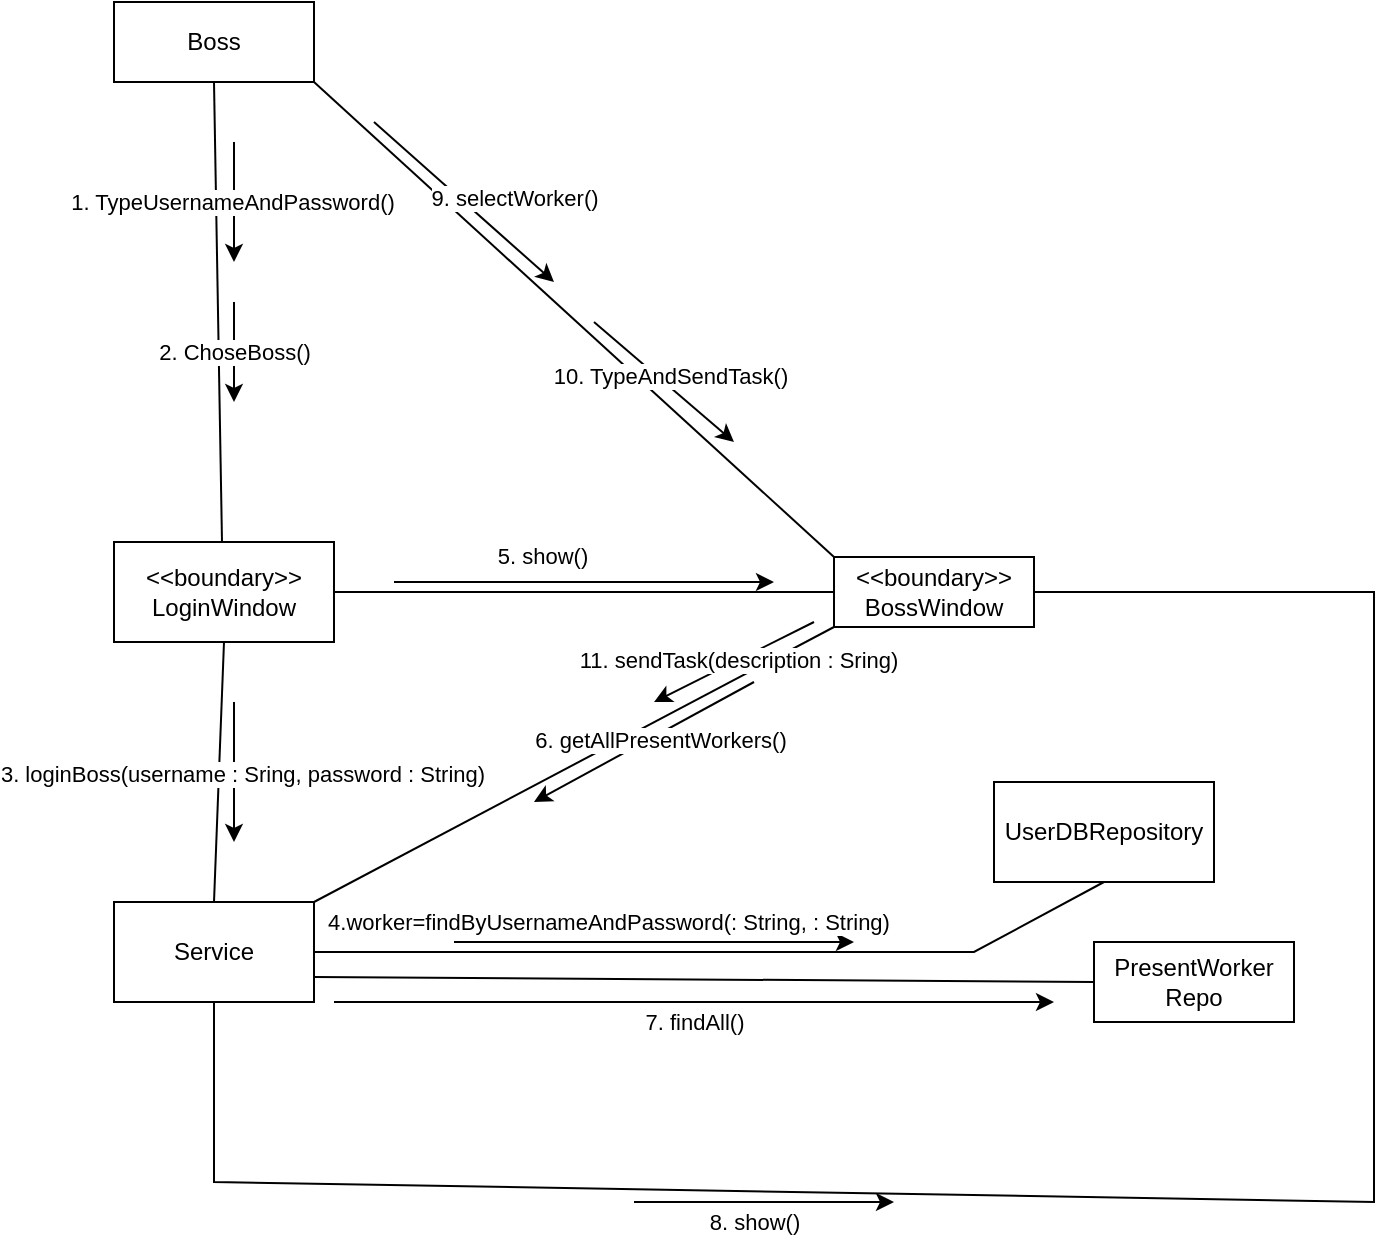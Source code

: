 <mxfile version="26.2.14">
  <diagram name="Page-1" id="c2RrNnLsDapVxzxUkUCF">
    <mxGraphModel dx="2063" dy="738" grid="1" gridSize="10" guides="1" tooltips="1" connect="1" arrows="1" fold="1" page="1" pageScale="1" pageWidth="850" pageHeight="1100" math="0" shadow="0">
      <root>
        <mxCell id="0" />
        <mxCell id="1" parent="0" />
        <mxCell id="Y9hDRSrSCaZQf4_mvHso-1" value="Boss" style="rounded=0;whiteSpace=wrap;html=1;" vertex="1" parent="1">
          <mxGeometry x="10" y="40" width="100" height="40" as="geometry" />
        </mxCell>
        <mxCell id="Y9hDRSrSCaZQf4_mvHso-2" value="" style="endArrow=none;html=1;rounded=0;entryX=0.5;entryY=1;entryDx=0;entryDy=0;" edge="1" parent="1" target="Y9hDRSrSCaZQf4_mvHso-1">
          <mxGeometry width="50" height="50" relative="1" as="geometry">
            <mxPoint x="64" y="310" as="sourcePoint" />
            <mxPoint x="450" y="340" as="targetPoint" />
          </mxGeometry>
        </mxCell>
        <mxCell id="Y9hDRSrSCaZQf4_mvHso-3" value="&lt;div&gt;&amp;lt;&amp;lt;boundary&amp;gt;&amp;gt;&lt;/div&gt;&lt;div&gt;LoginWindow&lt;/div&gt;" style="rounded=0;whiteSpace=wrap;html=1;" vertex="1" parent="1">
          <mxGeometry x="10" y="310" width="110" height="50" as="geometry" />
        </mxCell>
        <mxCell id="Y9hDRSrSCaZQf4_mvHso-4" value="" style="endArrow=classic;html=1;rounded=0;" edge="1" parent="1">
          <mxGeometry width="50" height="50" relative="1" as="geometry">
            <mxPoint x="70" y="110" as="sourcePoint" />
            <mxPoint x="70" y="170" as="targetPoint" />
          </mxGeometry>
        </mxCell>
        <mxCell id="Y9hDRSrSCaZQf4_mvHso-5" value="1. TypeUsernameAndPassword()" style="edgeLabel;html=1;align=center;verticalAlign=middle;resizable=0;points=[];" vertex="1" connectable="0" parent="Y9hDRSrSCaZQf4_mvHso-4">
          <mxGeometry relative="1" as="geometry">
            <mxPoint x="-1" as="offset" />
          </mxGeometry>
        </mxCell>
        <mxCell id="Y9hDRSrSCaZQf4_mvHso-6" value="" style="endArrow=classic;html=1;rounded=0;" edge="1" parent="1">
          <mxGeometry width="50" height="50" relative="1" as="geometry">
            <mxPoint x="70" y="190" as="sourcePoint" />
            <mxPoint x="70" y="240" as="targetPoint" />
          </mxGeometry>
        </mxCell>
        <mxCell id="Y9hDRSrSCaZQf4_mvHso-7" value="2. ChoseBoss()" style="edgeLabel;html=1;align=center;verticalAlign=middle;resizable=0;points=[];" vertex="1" connectable="0" parent="Y9hDRSrSCaZQf4_mvHso-6">
          <mxGeometry relative="1" as="geometry">
            <mxPoint as="offset" />
          </mxGeometry>
        </mxCell>
        <mxCell id="Y9hDRSrSCaZQf4_mvHso-8" value="Service" style="rounded=0;whiteSpace=wrap;html=1;" vertex="1" parent="1">
          <mxGeometry x="10" y="490" width="100" height="50" as="geometry" />
        </mxCell>
        <mxCell id="Y9hDRSrSCaZQf4_mvHso-9" value="" style="endArrow=none;html=1;rounded=0;entryX=0.5;entryY=1;entryDx=0;entryDy=0;exitX=0.5;exitY=0;exitDx=0;exitDy=0;" edge="1" parent="1" source="Y9hDRSrSCaZQf4_mvHso-8" target="Y9hDRSrSCaZQf4_mvHso-3">
          <mxGeometry width="50" height="50" relative="1" as="geometry">
            <mxPoint x="400" y="570" as="sourcePoint" />
            <mxPoint x="450" y="520" as="targetPoint" />
          </mxGeometry>
        </mxCell>
        <mxCell id="Y9hDRSrSCaZQf4_mvHso-10" value="" style="endArrow=classic;html=1;rounded=0;" edge="1" parent="1">
          <mxGeometry width="50" height="50" relative="1" as="geometry">
            <mxPoint x="70" y="390" as="sourcePoint" />
            <mxPoint x="70" y="460" as="targetPoint" />
          </mxGeometry>
        </mxCell>
        <mxCell id="Y9hDRSrSCaZQf4_mvHso-11" value="3. loginBoss(username : Sring, password : String)" style="edgeLabel;html=1;align=center;verticalAlign=middle;resizable=0;points=[];" vertex="1" connectable="0" parent="Y9hDRSrSCaZQf4_mvHso-10">
          <mxGeometry x="0.029" y="4" relative="1" as="geometry">
            <mxPoint as="offset" />
          </mxGeometry>
        </mxCell>
        <mxCell id="Y9hDRSrSCaZQf4_mvHso-12" value="UserDBRepository" style="rounded=0;whiteSpace=wrap;html=1;" vertex="1" parent="1">
          <mxGeometry x="450" y="430" width="110" height="50" as="geometry" />
        </mxCell>
        <mxCell id="Y9hDRSrSCaZQf4_mvHso-13" value="" style="endArrow=none;html=1;rounded=0;exitX=1;exitY=0.5;exitDx=0;exitDy=0;entryX=0.5;entryY=1;entryDx=0;entryDy=0;" edge="1" parent="1" source="Y9hDRSrSCaZQf4_mvHso-8" target="Y9hDRSrSCaZQf4_mvHso-12">
          <mxGeometry width="50" height="50" relative="1" as="geometry">
            <mxPoint x="400" y="470" as="sourcePoint" />
            <mxPoint x="450" y="420" as="targetPoint" />
            <Array as="points">
              <mxPoint x="440" y="515" />
            </Array>
          </mxGeometry>
        </mxCell>
        <mxCell id="Y9hDRSrSCaZQf4_mvHso-14" value="" style="endArrow=classic;html=1;rounded=0;" edge="1" parent="1">
          <mxGeometry width="50" height="50" relative="1" as="geometry">
            <mxPoint x="180" y="510" as="sourcePoint" />
            <mxPoint x="380" y="510" as="targetPoint" />
          </mxGeometry>
        </mxCell>
        <mxCell id="Y9hDRSrSCaZQf4_mvHso-15" value="4.worker=findByUsernameAndPassword(: String, : String)" style="edgeLabel;html=1;align=center;verticalAlign=middle;resizable=0;points=[];" vertex="1" connectable="0" parent="Y9hDRSrSCaZQf4_mvHso-14">
          <mxGeometry x="-0.23" y="-3" relative="1" as="geometry">
            <mxPoint y="-13" as="offset" />
          </mxGeometry>
        </mxCell>
        <mxCell id="Y9hDRSrSCaZQf4_mvHso-16" value="&lt;div&gt;PresentWorker&lt;/div&gt;&lt;div&gt;Repo&lt;/div&gt;" style="rounded=0;whiteSpace=wrap;html=1;" vertex="1" parent="1">
          <mxGeometry x="500" y="510" width="100" height="40" as="geometry" />
        </mxCell>
        <mxCell id="Y9hDRSrSCaZQf4_mvHso-17" value="" style="endArrow=none;html=1;rounded=0;exitX=1;exitY=0.75;exitDx=0;exitDy=0;entryX=0;entryY=0.5;entryDx=0;entryDy=0;" edge="1" parent="1" source="Y9hDRSrSCaZQf4_mvHso-8" target="Y9hDRSrSCaZQf4_mvHso-16">
          <mxGeometry width="50" height="50" relative="1" as="geometry">
            <mxPoint x="400" y="590" as="sourcePoint" />
            <mxPoint x="450" y="540" as="targetPoint" />
          </mxGeometry>
        </mxCell>
        <mxCell id="Y9hDRSrSCaZQf4_mvHso-18" value="" style="endArrow=classic;html=1;rounded=0;" edge="1" parent="1">
          <mxGeometry width="50" height="50" relative="1" as="geometry">
            <mxPoint x="120" y="540" as="sourcePoint" />
            <mxPoint x="480" y="540" as="targetPoint" />
          </mxGeometry>
        </mxCell>
        <mxCell id="Y9hDRSrSCaZQf4_mvHso-19" value="7. findAll()" style="edgeLabel;html=1;align=center;verticalAlign=middle;resizable=0;points=[];" vertex="1" connectable="0" parent="Y9hDRSrSCaZQf4_mvHso-18">
          <mxGeometry x="0.167" y="-1" relative="1" as="geometry">
            <mxPoint x="-30" y="9" as="offset" />
          </mxGeometry>
        </mxCell>
        <mxCell id="Y9hDRSrSCaZQf4_mvHso-20" value="" style="endArrow=none;html=1;rounded=0;exitX=1;exitY=0.5;exitDx=0;exitDy=0;" edge="1" parent="1" source="Y9hDRSrSCaZQf4_mvHso-3" target="Y9hDRSrSCaZQf4_mvHso-21">
          <mxGeometry width="50" height="50" relative="1" as="geometry">
            <mxPoint x="400" y="410" as="sourcePoint" />
            <mxPoint x="360" y="335" as="targetPoint" />
          </mxGeometry>
        </mxCell>
        <mxCell id="Y9hDRSrSCaZQf4_mvHso-21" value="&lt;div&gt;&amp;lt;&amp;lt;boundary&amp;gt;&amp;gt; &lt;br&gt;&lt;/div&gt;&lt;div&gt;BossWindow&lt;/div&gt;" style="rounded=0;whiteSpace=wrap;html=1;" vertex="1" parent="1">
          <mxGeometry x="370" y="317.5" width="100" height="35" as="geometry" />
        </mxCell>
        <mxCell id="Y9hDRSrSCaZQf4_mvHso-23" value="" style="endArrow=classic;html=1;rounded=0;" edge="1" parent="1">
          <mxGeometry width="50" height="50" relative="1" as="geometry">
            <mxPoint x="150" y="330" as="sourcePoint" />
            <mxPoint x="340" y="330" as="targetPoint" />
          </mxGeometry>
        </mxCell>
        <mxCell id="Y9hDRSrSCaZQf4_mvHso-24" value="5. show()" style="edgeLabel;html=1;align=center;verticalAlign=middle;resizable=0;points=[];" vertex="1" connectable="0" parent="Y9hDRSrSCaZQf4_mvHso-23">
          <mxGeometry x="0.322" y="3" relative="1" as="geometry">
            <mxPoint x="-52" y="-10" as="offset" />
          </mxGeometry>
        </mxCell>
        <mxCell id="Y9hDRSrSCaZQf4_mvHso-25" value="" style="endArrow=none;html=1;rounded=0;exitX=1;exitY=0;exitDx=0;exitDy=0;entryX=0;entryY=1;entryDx=0;entryDy=0;" edge="1" parent="1" source="Y9hDRSrSCaZQf4_mvHso-8" target="Y9hDRSrSCaZQf4_mvHso-21">
          <mxGeometry width="50" height="50" relative="1" as="geometry">
            <mxPoint x="400" y="410" as="sourcePoint" />
            <mxPoint x="450" y="360" as="targetPoint" />
          </mxGeometry>
        </mxCell>
        <mxCell id="Y9hDRSrSCaZQf4_mvHso-26" value="" style="endArrow=classic;html=1;rounded=0;" edge="1" parent="1">
          <mxGeometry width="50" height="50" relative="1" as="geometry">
            <mxPoint x="330" y="380" as="sourcePoint" />
            <mxPoint x="220" y="440" as="targetPoint" />
          </mxGeometry>
        </mxCell>
        <mxCell id="Y9hDRSrSCaZQf4_mvHso-27" value="6. getAllPresentWorkers()" style="edgeLabel;html=1;align=center;verticalAlign=middle;resizable=0;points=[];" vertex="1" connectable="0" parent="Y9hDRSrSCaZQf4_mvHso-26">
          <mxGeometry x="-0.12" y="3" relative="1" as="geometry">
            <mxPoint as="offset" />
          </mxGeometry>
        </mxCell>
        <mxCell id="Y9hDRSrSCaZQf4_mvHso-30" value="" style="endArrow=none;html=1;rounded=0;exitX=0.5;exitY=1;exitDx=0;exitDy=0;entryX=1;entryY=0.5;entryDx=0;entryDy=0;" edge="1" parent="1" source="Y9hDRSrSCaZQf4_mvHso-8" target="Y9hDRSrSCaZQf4_mvHso-21">
          <mxGeometry width="50" height="50" relative="1" as="geometry">
            <mxPoint x="400" y="510" as="sourcePoint" />
            <mxPoint x="710" y="330" as="targetPoint" />
            <Array as="points">
              <mxPoint x="60" y="630" />
              <mxPoint x="640" y="640" />
              <mxPoint x="640" y="335" />
            </Array>
          </mxGeometry>
        </mxCell>
        <mxCell id="Y9hDRSrSCaZQf4_mvHso-31" value="" style="endArrow=classic;html=1;rounded=0;" edge="1" parent="1">
          <mxGeometry width="50" height="50" relative="1" as="geometry">
            <mxPoint x="270" y="640" as="sourcePoint" />
            <mxPoint x="400" y="640" as="targetPoint" />
          </mxGeometry>
        </mxCell>
        <mxCell id="Y9hDRSrSCaZQf4_mvHso-32" value="8. show()" style="edgeLabel;html=1;align=center;verticalAlign=middle;resizable=0;points=[];" vertex="1" connectable="0" parent="Y9hDRSrSCaZQf4_mvHso-31">
          <mxGeometry x="-0.446" y="-5" relative="1" as="geometry">
            <mxPoint x="24" y="5" as="offset" />
          </mxGeometry>
        </mxCell>
        <mxCell id="Y9hDRSrSCaZQf4_mvHso-41" value="" style="endArrow=none;html=1;rounded=0;entryX=1;entryY=1;entryDx=0;entryDy=0;exitX=0;exitY=0;exitDx=0;exitDy=0;" edge="1" parent="1" source="Y9hDRSrSCaZQf4_mvHso-21" target="Y9hDRSrSCaZQf4_mvHso-1">
          <mxGeometry width="50" height="50" relative="1" as="geometry">
            <mxPoint x="400" y="410" as="sourcePoint" />
            <mxPoint x="450" y="360" as="targetPoint" />
          </mxGeometry>
        </mxCell>
        <mxCell id="Y9hDRSrSCaZQf4_mvHso-42" value="" style="endArrow=classic;html=1;rounded=0;" edge="1" parent="1">
          <mxGeometry width="50" height="50" relative="1" as="geometry">
            <mxPoint x="140" y="100" as="sourcePoint" />
            <mxPoint x="230" y="180" as="targetPoint" />
          </mxGeometry>
        </mxCell>
        <mxCell id="Y9hDRSrSCaZQf4_mvHso-43" value="9. selectWorker()" style="edgeLabel;html=1;align=center;verticalAlign=middle;resizable=0;points=[];" vertex="1" connectable="0" parent="Y9hDRSrSCaZQf4_mvHso-42">
          <mxGeometry x="-0.01" y="2" relative="1" as="geometry">
            <mxPoint x="24" as="offset" />
          </mxGeometry>
        </mxCell>
        <mxCell id="Y9hDRSrSCaZQf4_mvHso-44" value="" style="endArrow=classic;html=1;rounded=0;" edge="1" parent="1">
          <mxGeometry width="50" height="50" relative="1" as="geometry">
            <mxPoint x="250" y="200" as="sourcePoint" />
            <mxPoint x="320" y="260" as="targetPoint" />
          </mxGeometry>
        </mxCell>
        <mxCell id="Y9hDRSrSCaZQf4_mvHso-45" value="10. TypeAndSendTask()" style="edgeLabel;html=1;align=center;verticalAlign=middle;resizable=0;points=[];" vertex="1" connectable="0" parent="Y9hDRSrSCaZQf4_mvHso-44">
          <mxGeometry x="0.007" y="4" relative="1" as="geometry">
            <mxPoint as="offset" />
          </mxGeometry>
        </mxCell>
        <mxCell id="Y9hDRSrSCaZQf4_mvHso-46" value="" style="endArrow=classic;html=1;rounded=0;" edge="1" parent="1">
          <mxGeometry width="50" height="50" relative="1" as="geometry">
            <mxPoint x="360" y="350" as="sourcePoint" />
            <mxPoint x="280" y="390" as="targetPoint" />
          </mxGeometry>
        </mxCell>
        <mxCell id="Y9hDRSrSCaZQf4_mvHso-47" value="11. sendTask(description : Sring)" style="edgeLabel;html=1;align=center;verticalAlign=middle;resizable=0;points=[];" vertex="1" connectable="0" parent="Y9hDRSrSCaZQf4_mvHso-46">
          <mxGeometry x="-0.05" relative="1" as="geometry">
            <mxPoint as="offset" />
          </mxGeometry>
        </mxCell>
      </root>
    </mxGraphModel>
  </diagram>
</mxfile>
